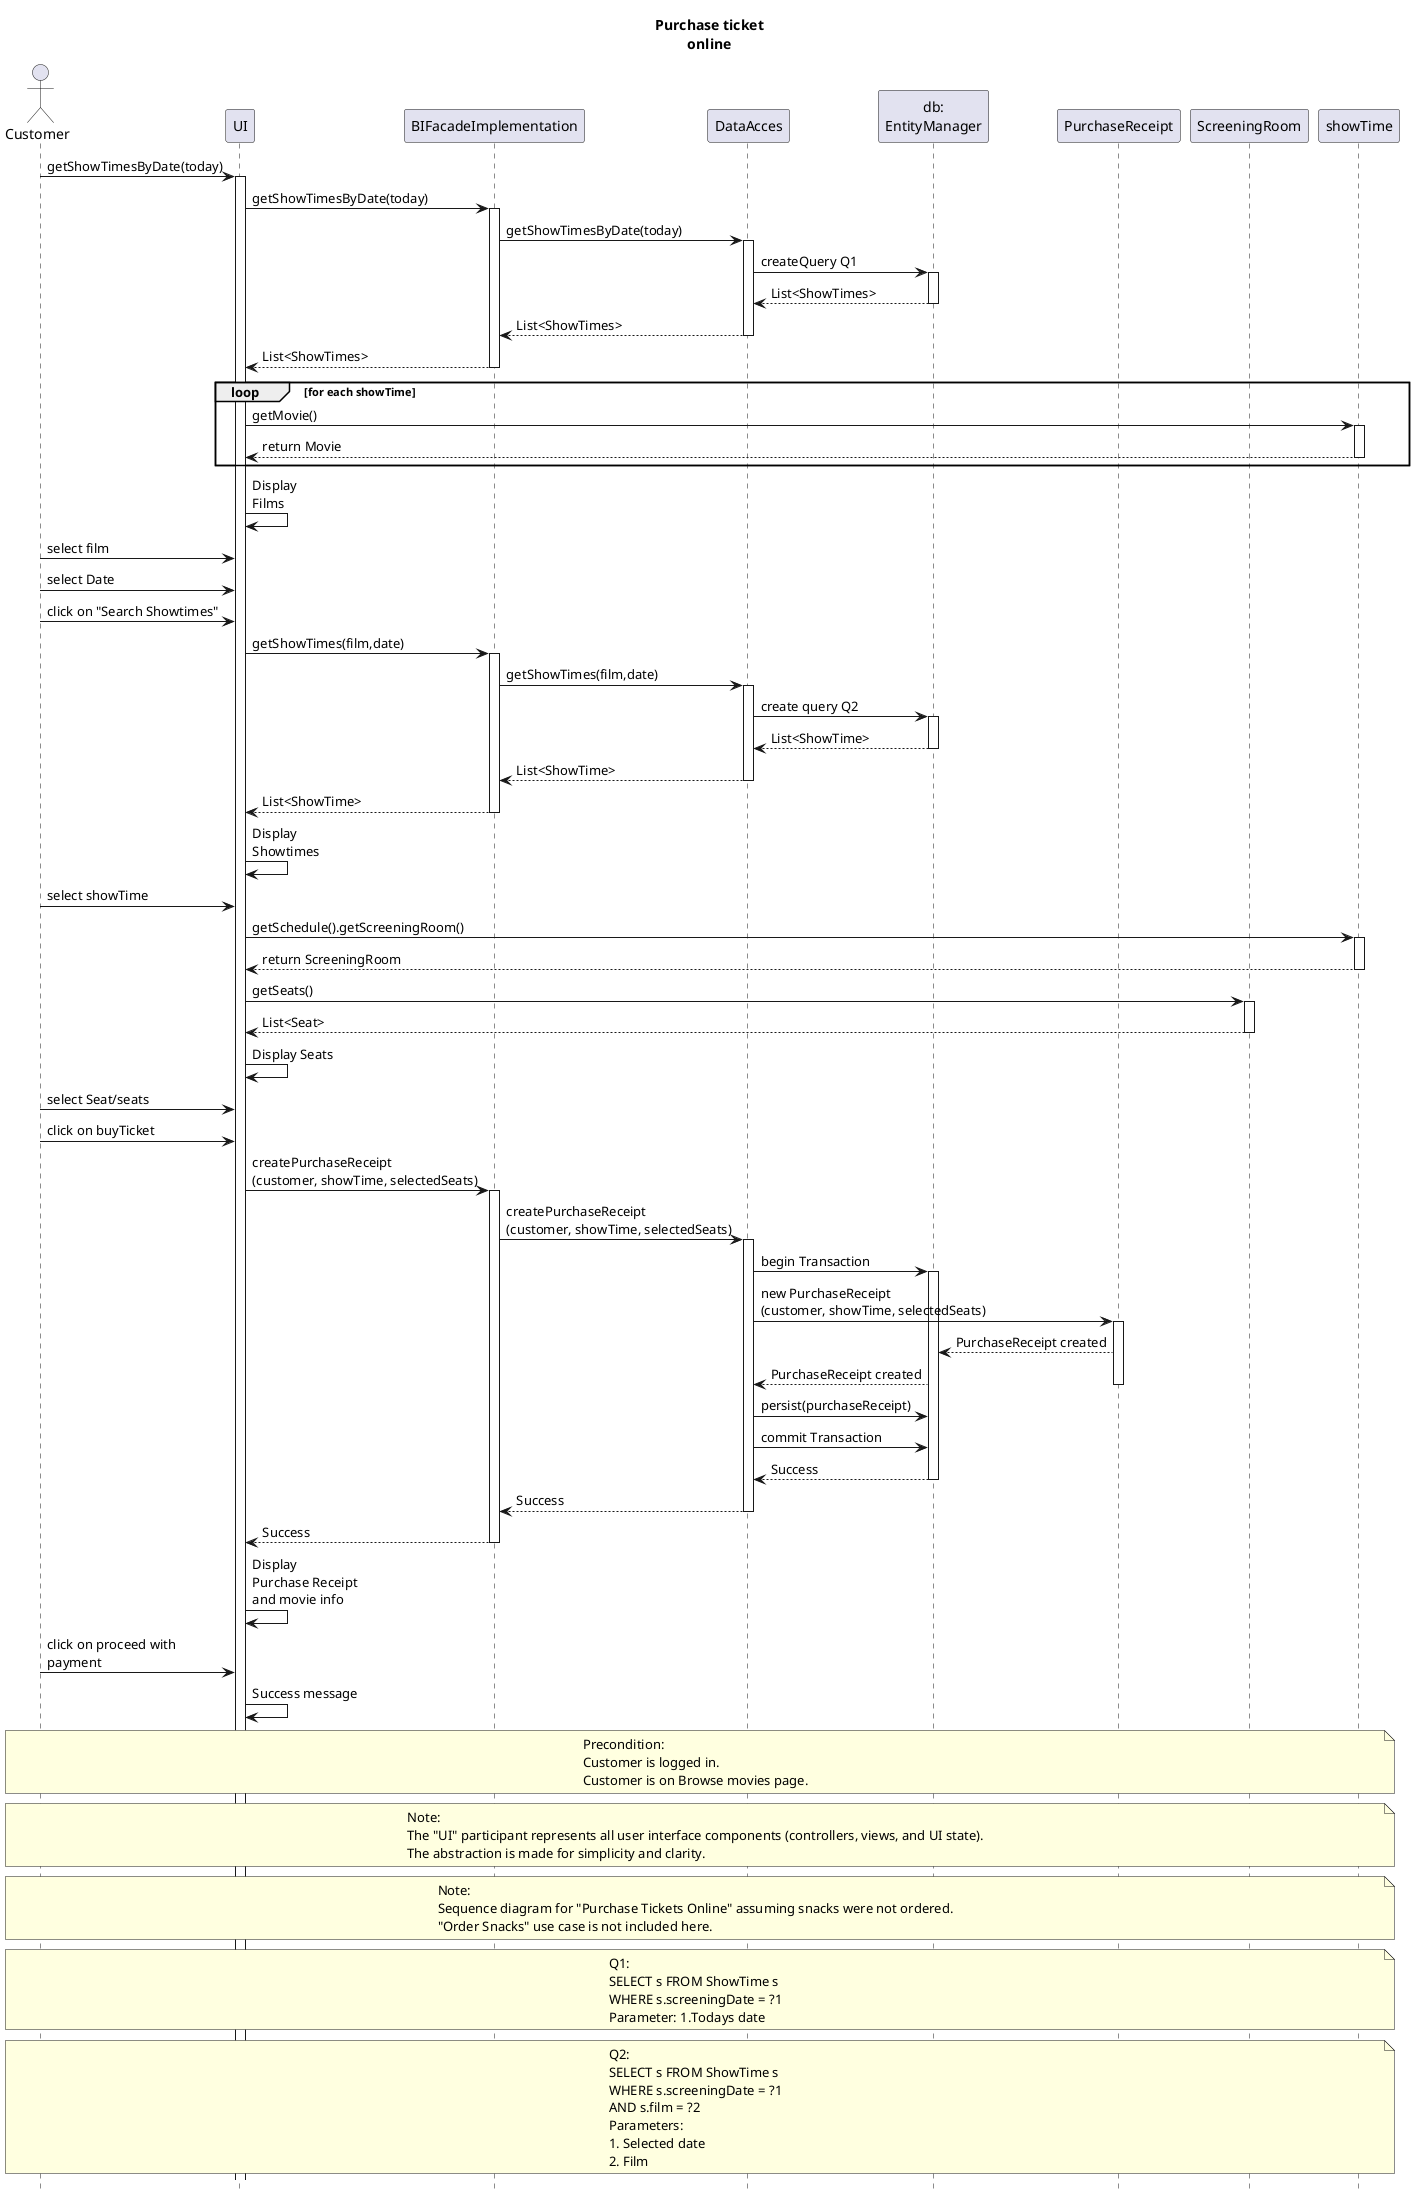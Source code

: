 @startuml
title Purchase ticket\nonline
hide footbox

actor Customer
participant UI
participant "BIFacadeImplementation" as BIF
participant "DataAcces" as DA
participant "db:\nEntityManager" as EM
participant "PurchaseReceipt" as PR
participant "ScreeningRoom" as SR
participant "showTime" as ST

Customer -> UI: getShowTimesByDate(today)
activate UI
UI -> BIF: getShowTimesByDate(today)
activate BIF
BIF -> DA: getShowTimesByDate(today)
activate DA
DA -> EM: createQuery Q1
activate EM
EM --> DA: List<ShowTimes>
deactivate EM
DA --> BIF: List<ShowTimes>
deactivate DA
BIF --> UI: List<ShowTimes>
deactivate BIF

loop for each showTime
  UI -> ST: getMovie()
  activate ST
  ST --> UI: return Movie
  deactivate ST
end loop

UI -> UI: Display\nFilms

Customer -> UI: select film
Customer -> UI: select Date
Customer -> UI: click on "Search Showtimes"

UI -> BIF: getShowTimes(film,date)
activate BIF
BIF -> DA: getShowTimes(film,date)
activate DA
DA -> EM: create query Q2
activate EM
EM --> DA: List<ShowTime>
deactivate EM
DA --> BIF: List<ShowTime>
deactivate DA
BIF --> UI: List<ShowTime>
deactivate BIF

UI -> UI: Display\nShowtimes

Customer -> UI: select showTime
UI -> ST: getSchedule().getScreeningRoom()
activate ST
ST --> UI: return ScreeningRoom
deactivate ST

UI -> SR: getSeats()
activate SR
SR --> UI: List<Seat>
deactivate SR

UI -> UI: Display Seats

Customer -> UI: select Seat/seats
Customer -> UI: click on buyTicket

UI -> BIF: createPurchaseReceipt\n(customer, showTime, selectedSeats)
activate BIF
BIF -> DA: createPurchaseReceipt\n(customer, showTime, selectedSeats)
activate DA
DA -> EM: begin Transaction
activate EM
DA -> PR: new PurchaseReceipt\n(customer, showTime, selectedSeats)
activate PR
PR --> EM: PurchaseReceipt created
EM --> DA: PurchaseReceipt created
deactivate PR

DA -> EM: persist(purchaseReceipt)
DA -> EM: commit Transaction
EM --> DA: Success
deactivate EM

DA --> BIF: Success
deactivate DA
BIF --> UI: Success
deactivate BIF

UI -> UI: Display\nPurchase Receipt\nand movie info
Customer -> UI: click on proceed with\npayment
UI -> UI: Success message

' Notes at the bottom in a line
note across #lightyellow
Precondition:
Customer is logged in.
Customer is on Browse movies page.
end note

note across #lightyellow
Note:
The "UI" participant represents all user interface components (controllers, views, and UI state).
The abstraction is made for simplicity and clarity.
end note

note across #lightyellow
Note:
Sequence diagram for "Purchase Tickets Online" assuming snacks were not ordered.
"Order Snacks" use case is not included here.
end note

note across #lightyellow
Q1:
SELECT s FROM ShowTime s
WHERE s.screeningDate = ?1
Parameter: 1.Todays date
end note

note across #lightyellow
Q2:
SELECT s FROM ShowTime s
WHERE s.screeningDate = ?1
AND s.film = ?2
Parameters:
1. Selected date
2. Film
end note

@enduml
